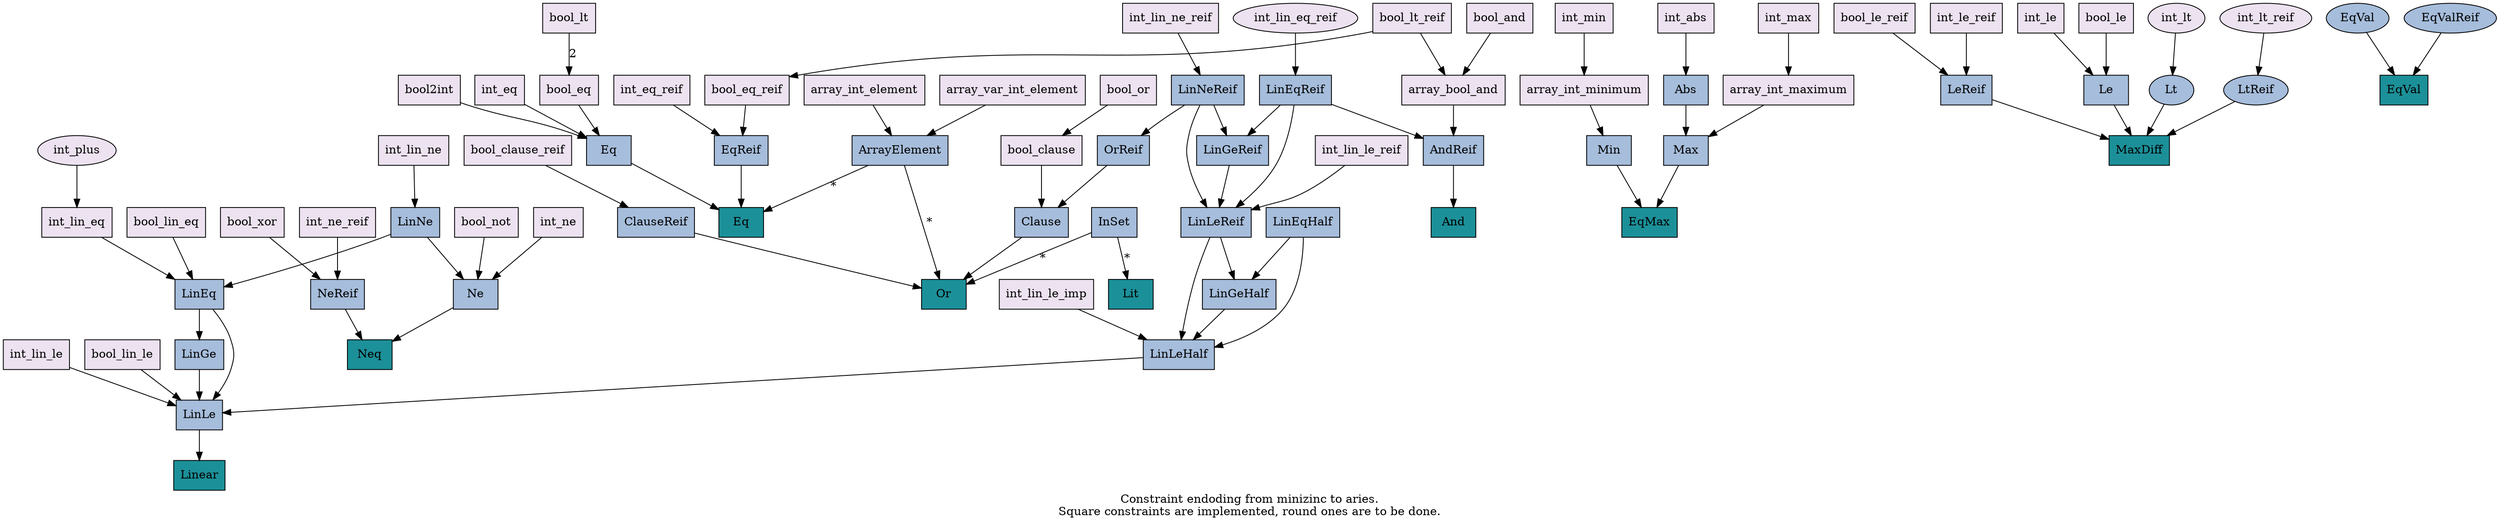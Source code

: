 // This document describes constraint encoding from minizinc to aries.
// Use Graphviz to generate the graph.

digraph constraints {
    label="Constraint endoding from minizinc to aries.\nSquare constraints are implemented, round ones are to be done."
    node [shape=rectangle colorscheme=pubugn3 style=filled] 

    // ---------- Minizinc ----------
    {
        node [fillcolor=1]
        mzn_array_int_element [label="array_int_element"]
        mzn_array_int_maximum [label="array_int_maximum"]
        mzn_array_int_minimum [label="array_int_minimum"]
        mzn_array_var_int_element [label="array_var_int_element"]
        mzn_int_abs [label="int_abs"]
        // mzn_int_div [label="int_div"] [shape=ellipse]
        mzn_int_eq [label="int_eq"]
        mzn_int_eq_reif [label="int_eq_reif"]
        mzn_int_le [label="int_le"]
        mzn_int_le_reif [label="int_le_reif"]
        mzn_int_lin_eq [label="int_lin_eq"]
        mzn_int_lin_eq_reif [label="int_lin_eq_reif"] [shape=ellipse]
        mzn_int_lin_le [label="int_lin_le"]
        mzn_int_lin_le_imp [label="int_lin_le_imp"]
        mzn_int_lin_le_reif [label="int_lin_le_reif"]
        mzn_int_lin_ne [label="int_lin_ne"]
        mzn_int_lin_ne_reif [label="int_lin_ne_reif"]
        mzn_int_lt [label="int_lt"] [shape=ellipse]
        mzn_int_lt_reif [label="int_lt_reif"] [shape=ellipse]
        mzn_int_max [label="int_max"]
        mzn_int_min [label="int_min"]
        // mzn_int_mod [label="int_mod"] [shape=ellipse]
        mzn_int_ne [label="int_ne"]
        mzn_int_ne_reif [label="int_ne_reif"]
        mzn_int_plus [label="int_plus"] [shape=ellipse]
        // mzn_int_pow [label="int_pow"] [shape=ellipse]
        // mzn_int_times [label="int_times"] [shape=ellipse]
        mzn_array_bool_and [label="array_bool_and"]
        // mzn_array_bool_element [label="array_bool_element"] [shape=ellipse]
        // mzn_array_bool_xor [label="array_bool_xor"] [shape=ellipse]
        // mzn_array_var_bool_element [label="array_var_bool_element"] [shape=ellipse]
        mzn_bool_and [label="bool_and"]
        mzn_bool_clause [label="bool_clause"]
        mzn_bool_clause_reif [label="bool_clause_reif"]
        mzn_bool_eq [label="bool_eq"]
        mzn_bool_eq_reif [label="bool_eq_reif"]
        mzn_bool_le [label="bool_le"]
        mzn_bool_le_reif [label="bool_le_reif"]
        mzn_bool_lin_eq [label="bool_lin_eq"]
        mzn_bool_lin_le [label="bool_lin_le"]
        mzn_bool_lt [label="bool_lt"]
        mzn_bool_lt_reif [label="bool_lt_reif"]
        mzn_bool_not [label="bool_not"]
        mzn_bool_or [label="bool_or"]
        mzn_bool_xor [label="bool_xor"]
        mzn_bool2int [label="bool2int"]
    }
        

    // ---------- Solver API ----------
    {
        node [fillcolor=2]
        api_Abs [label="Abs"]
        api_AndReif [label="AndReif"]
        api_ArrayElement [label="ArrayElement"]
        api_Clause [label="Clause"]
        api_ClauseReif [label="ClauseReif"]
        api_Eq [label="Eq"]
        api_EqReif [label="EqReif"]
        api_EqVal [label="EqVal"] [shape=ellipse]
        api_EqValReif [label="EqValReif"] [shape=ellipse]
        api_InSet [label="InSet"]
        api_Le [label="Le"]
        api_LeReif [label="LeReif"]
        api_LinEq [label="LinEq"]
        api_LinEqHalf [label="LinEqHalf"]
        api_LinEqReif [label="LinEqReif"]
        api_LinGe [label="LinGe"]
        api_LinGeHalf [label="LinGeHalf"]
        api_LinGeReif [label="LinGeReif"]
        api_LinLe [label="LinLe"]
        api_LinLeHalf [label="LinLeHalf"]
        api_LinLeReif [label="LinLeReif"]
        api_LinNe [label="LinNe"]
        api_LinNeReif [label="LinNeReif"]
        api_Lt [label="Lt"] [shape=ellipse]
        api_LtReif [label="LtReif"] [shape=ellipse]
        api_Max [label="Max"]
        api_Min [label="Min"]
        api_Ne [label="Ne"]
        api_NeReif [label="NeReif"]
        api_OrReif [label="OrReif"]
    }

    // ---------- Solver ----------
    {
        node [fillcolor=3]
        // sol_Alternative [label="Alternative"]
        sol_And [label="And"]
        sol_Eq [label="Eq"]
        sol_EqMax [label="EqMax"]
        sol_EqVal [label="EqVal"]
        // sol_EqVarMulLit [label="EqVarMulLit"]
        sol_Linear [label="Linear"]
        sol_Lit [label="Lit"]
        sol_MaxDiff [label="MaxDiff"] // b - a <= ub
        sol_Neq [label="Neq"]
        // sol_NeqVal [label="NeqVal"]
        sol_Or [label="Or"]
    }

    // ---------- Minizinc ----------
    mzn_array_int_element -> api_ArrayElement
    mzn_array_int_maximum -> api_Max
    mzn_array_int_minimum -> api_Min
    mzn_array_var_int_element -> api_ArrayElement
    mzn_int_abs -> api_Abs
    // mzn_int_div
    mzn_int_eq -> api_Eq
    mzn_int_eq_reif -> api_EqReif
    mzn_int_le -> api_Le
    mzn_int_le_reif -> api_LeReif
    mzn_int_lin_eq -> api_LinEq
    mzn_int_lin_eq_reif -> api_LinEqReif
    mzn_int_lin_le -> api_LinLe
    mzn_int_lin_le_imp -> api_LinLeHalf
    mzn_int_lin_le_reif -> api_LinLeReif
    mzn_int_lin_ne -> api_LinNe
    mzn_int_lin_ne_reif -> api_LinNeReif
    mzn_int_lt -> api_Lt
    mzn_int_lt_reif -> api_LtReif
    mzn_int_max -> mzn_array_int_maximum
    mzn_int_min -> mzn_array_int_minimum
    // mzn_int_mod
    mzn_int_ne -> api_Ne
    mzn_int_ne_reif -> api_NeReif
    mzn_int_plus -> mzn_int_lin_eq
    // mzn_int_pow
    // mzn_int_times

    mzn_array_bool_and -> api_AndReif
    // mzn_array_bool_element
    // mzn_array_bool_xor
    // mzn_array_var_bool_element
    mzn_bool_and -> mzn_array_bool_and
    mzn_bool_clause -> api_Clause
    mzn_bool_clause_reif -> api_ClauseReif
    mzn_bool_eq -> api_Eq
    mzn_bool_eq_reif -> api_EqReif
    mzn_bool_le -> api_Le
    mzn_bool_le_reif -> api_LeReif
    mzn_bool_lin_eq -> api_LinEq
    mzn_bool_lin_le -> api_LinLe
    mzn_bool_lt -> mzn_bool_eq [label="2"]
    mzn_bool_lt_reif -> { mzn_array_bool_and; mzn_bool_eq_reif }
    mzn_bool_not -> api_Ne
    mzn_bool_or -> mzn_bool_clause
    mzn_bool_xor -> api_NeReif
    mzn_bool2int -> api_Eq

    // ---------- Solver API ----------
    api_Abs -> api_Max
    api_AndReif -> sol_And
    api_ArrayElement -> { sol_Eq; sol_Or } [label="*"]
    api_Clause -> sol_Or
    api_ClauseReif -> sol_Or
    api_Eq -> sol_Eq
    api_EqReif -> sol_Eq
    api_EqVal -> sol_EqVal
    api_EqValReif -> sol_EqVal
    api_InSet -> { sol_Or; sol_Lit } [label="*"]
    api_Le -> sol_MaxDiff
    api_LeReif -> sol_MaxDiff
    api_LinEq -> { api_LinLe; api_LinGe }
    api_LinEqHalf -> { api_LinLeHalf; api_LinGeHalf }
    api_LinEqReif -> { api_LinLeReif; api_LinGeReif; api_AndReif }
    api_LinGe -> api_LinLe
    api_LinGeHalf -> api_LinLeHalf
    api_LinGeReif -> api_LinLeReif
    api_LinLe -> sol_Linear
    api_LinLeHalf -> api_LinLe
    api_LinLeReif -> { api_LinLeHalf; api_LinGeHalf }
    api_LinNe -> { api_LinEq; api_Ne }
    api_LinNeReif -> { api_LinLeReif; api_LinGeReif; api_OrReif }
    api_Lt -> sol_MaxDiff
    api_LtReif -> sol_MaxDiff
    api_Max -> sol_EqMax
    api_Min -> sol_EqMax
    api_Ne -> sol_Neq
    api_NeReif -> sol_Neq
    api_OrReif -> api_Clause
}